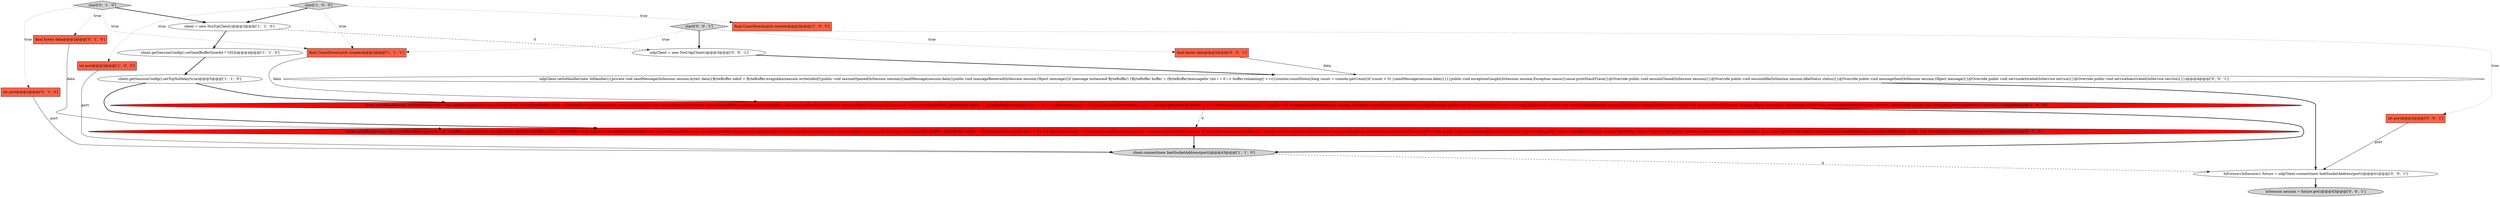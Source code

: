 digraph {
9 [style = filled, label = "final byte(( data@@@2@@@['0', '1', '0']", fillcolor = tomato, shape = box image = "AAA0AAABBB2BBB"];
10 [style = filled, label = "int port@@@2@@@['0', '1', '0']", fillcolor = tomato, shape = box image = "AAA0AAABBB2BBB"];
5 [style = filled, label = "client.getSessionConfig().setSendBufferSize(64 * 1024)@@@4@@@['1', '1', '0']", fillcolor = white, shape = ellipse image = "AAA0AAABBB1BBB"];
3 [style = filled, label = "final CountDownLatch counter@@@2@@@['1', '1', '1']", fillcolor = tomato, shape = box image = "AAA0AAABBB1BBB"];
6 [style = filled, label = "start['1', '0', '0']", fillcolor = lightgray, shape = diamond image = "AAA0AAABBB1BBB"];
13 [style = filled, label = "final byte(( data@@@2@@@['0', '0', '1']", fillcolor = tomato, shape = box image = "AAA0AAABBB3BBB"];
8 [style = filled, label = "client.connect(new InetSocketAddress(port))@@@43@@@['1', '1', '0']", fillcolor = lightgray, shape = ellipse image = "AAA0AAABBB1BBB"];
18 [style = filled, label = "int port@@@2@@@['0', '0', '1']", fillcolor = tomato, shape = box image = "AAA0AAABBB3BBB"];
0 [style = filled, label = "int port@@@2@@@['1', '0', '0']", fillcolor = tomato, shape = box image = "AAA0AAABBB1BBB"];
12 [style = filled, label = "start['0', '1', '0']", fillcolor = lightgray, shape = diamond image = "AAA0AAABBB2BBB"];
7 [style = filled, label = "client.setIoHandler(new IoHandler(){private void sendMessage(IoSession session,byte(( data){ByteBuffer iobuf = ByteBuffer.wrap(data)session.write(iobuf)}public void sessionOpened(IoSession session){sendMessage(session,data)}public void messageReceived(IoSession session,Object message){if (message instanceof ByteBuffer) {ByteBuffer buffer = (ByteBuffer)messagefor (int i = 0 i < buffer.remaining() ++i){counter.countDown()long count = counter.getCount()if (count > 0) {sendMessage(session,data)}}}}public void exceptionCaught(IoSession session,Exception cause){cause.printStackTrace()}@Override public void sessionClosed(IoSession session){}@Override public void sessionIdle(IoSession session,IdleStatus status){}@Override public void messageSent(IoSession session,Object message){}@Override public void serviceActivated(IoService service){}@Override public void serviceInactivated(IoService service){}})@@@6@@@['1', '0', '0']", fillcolor = red, shape = ellipse image = "AAA1AAABBB1BBB"];
14 [style = filled, label = "IoSession session = future.get()@@@43@@@['0', '0', '1']", fillcolor = lightgray, shape = ellipse image = "AAA0AAABBB3BBB"];
19 [style = filled, label = "udpClient.setIoHandler(new IoHandler(){private void sendMessage(IoSession session,byte(( data){ByteBuffer iobuf = ByteBuffer.wrap(data)session.write(iobuf)}public void sessionOpened(IoSession session){sendMessage(session,data)}public void messageReceived(IoSession session,Object message){if (message instanceof ByteBuffer) {ByteBuffer buffer = (ByteBuffer)messagefor (int i = 0 i < buffer.remaining() ++i){counter.countDown()long count = counter.getCount()if (count > 0) {sendMessage(session,data)}}}}public void exceptionCaught(IoSession session,Exception cause){cause.printStackTrace()}@Override public void sessionClosed(IoSession session){}@Override public void sessionIdle(IoSession session,IdleStatus status){}@Override public void messageSent(IoSession session,Object message){}@Override public void serviceActivated(IoService service){}@Override public void serviceInactivated(IoService service){}})@@@4@@@['0', '0', '1']", fillcolor = white, shape = ellipse image = "AAA0AAABBB3BBB"];
4 [style = filled, label = "client = new NioTcpClient()@@@3@@@['1', '1', '0']", fillcolor = white, shape = ellipse image = "AAA0AAABBB1BBB"];
16 [style = filled, label = "IoFuture<IoSession> future = udpClient.connect(new InetSocketAddress(port))@@@41@@@['0', '0', '1']", fillcolor = white, shape = ellipse image = "AAA0AAABBB3BBB"];
1 [style = filled, label = "final CountDownLatch counter@@@2@@@['1', '0', '0']", fillcolor = tomato, shape = box image = "AAA0AAABBB1BBB"];
17 [style = filled, label = "start['0', '0', '1']", fillcolor = lightgray, shape = diamond image = "AAA0AAABBB3BBB"];
15 [style = filled, label = "udpClient = new NioUdpClient()@@@3@@@['0', '0', '1']", fillcolor = white, shape = ellipse image = "AAA0AAABBB3BBB"];
11 [style = filled, label = "client.setIoHandler(new AbstractIoHandler(){private void sendMessage(IoSession session,byte(( data){ByteBuffer iobuf = ByteBuffer.wrap(data)session.write(iobuf)}public void sessionOpened(IoSession session){sendMessage(session,data)}public void messageReceived(IoSession session,Object message){if (message instanceof ByteBuffer) {ByteBuffer buffer = (ByteBuffer)messagefor (int i = 0 i < buffer.remaining() ++i){counter.countDown()long count = counter.getCount()if (count > 0) {sendMessage(session,data)}}}}public void exceptionCaught(IoSession session,Exception cause){cause.printStackTrace()}@Override public void sessionClosed(IoSession session){}@Override public void sessionIdle(IoSession session,IdleStatus status){}@Override public void messageSent(IoSession session,Object message){}@Override public void serviceActivated(IoService service){}@Override public void serviceInactivated(IoService service){}})@@@6@@@['0', '1', '0']", fillcolor = red, shape = ellipse image = "AAA1AAABBB2BBB"];
2 [style = filled, label = "client.getSessionConfig().setTcpNoDelay(true)@@@5@@@['1', '1', '0']", fillcolor = white, shape = ellipse image = "AAA0AAABBB1BBB"];
18->16 [style = solid, label="port"];
10->8 [style = solid, label="port"];
12->3 [style = dotted, label="true"];
8->16 [style = dashed, label="0"];
17->18 [style = dotted, label="true"];
6->1 [style = dotted, label="true"];
7->11 [style = dashed, label="0"];
0->8 [style = solid, label="port"];
15->19 [style = bold, label=""];
7->8 [style = bold, label=""];
17->3 [style = dotted, label="true"];
9->11 [style = solid, label="data"];
19->16 [style = bold, label=""];
6->4 [style = bold, label=""];
5->2 [style = bold, label=""];
12->10 [style = dotted, label="true"];
12->4 [style = bold, label=""];
4->15 [style = dashed, label="0"];
17->15 [style = bold, label=""];
13->19 [style = solid, label="data"];
11->8 [style = bold, label=""];
16->14 [style = bold, label=""];
6->0 [style = dotted, label="true"];
3->7 [style = solid, label="data"];
2->7 [style = bold, label=""];
6->3 [style = dotted, label="true"];
17->13 [style = dotted, label="true"];
4->5 [style = bold, label=""];
2->11 [style = bold, label=""];
12->9 [style = dotted, label="true"];
}
